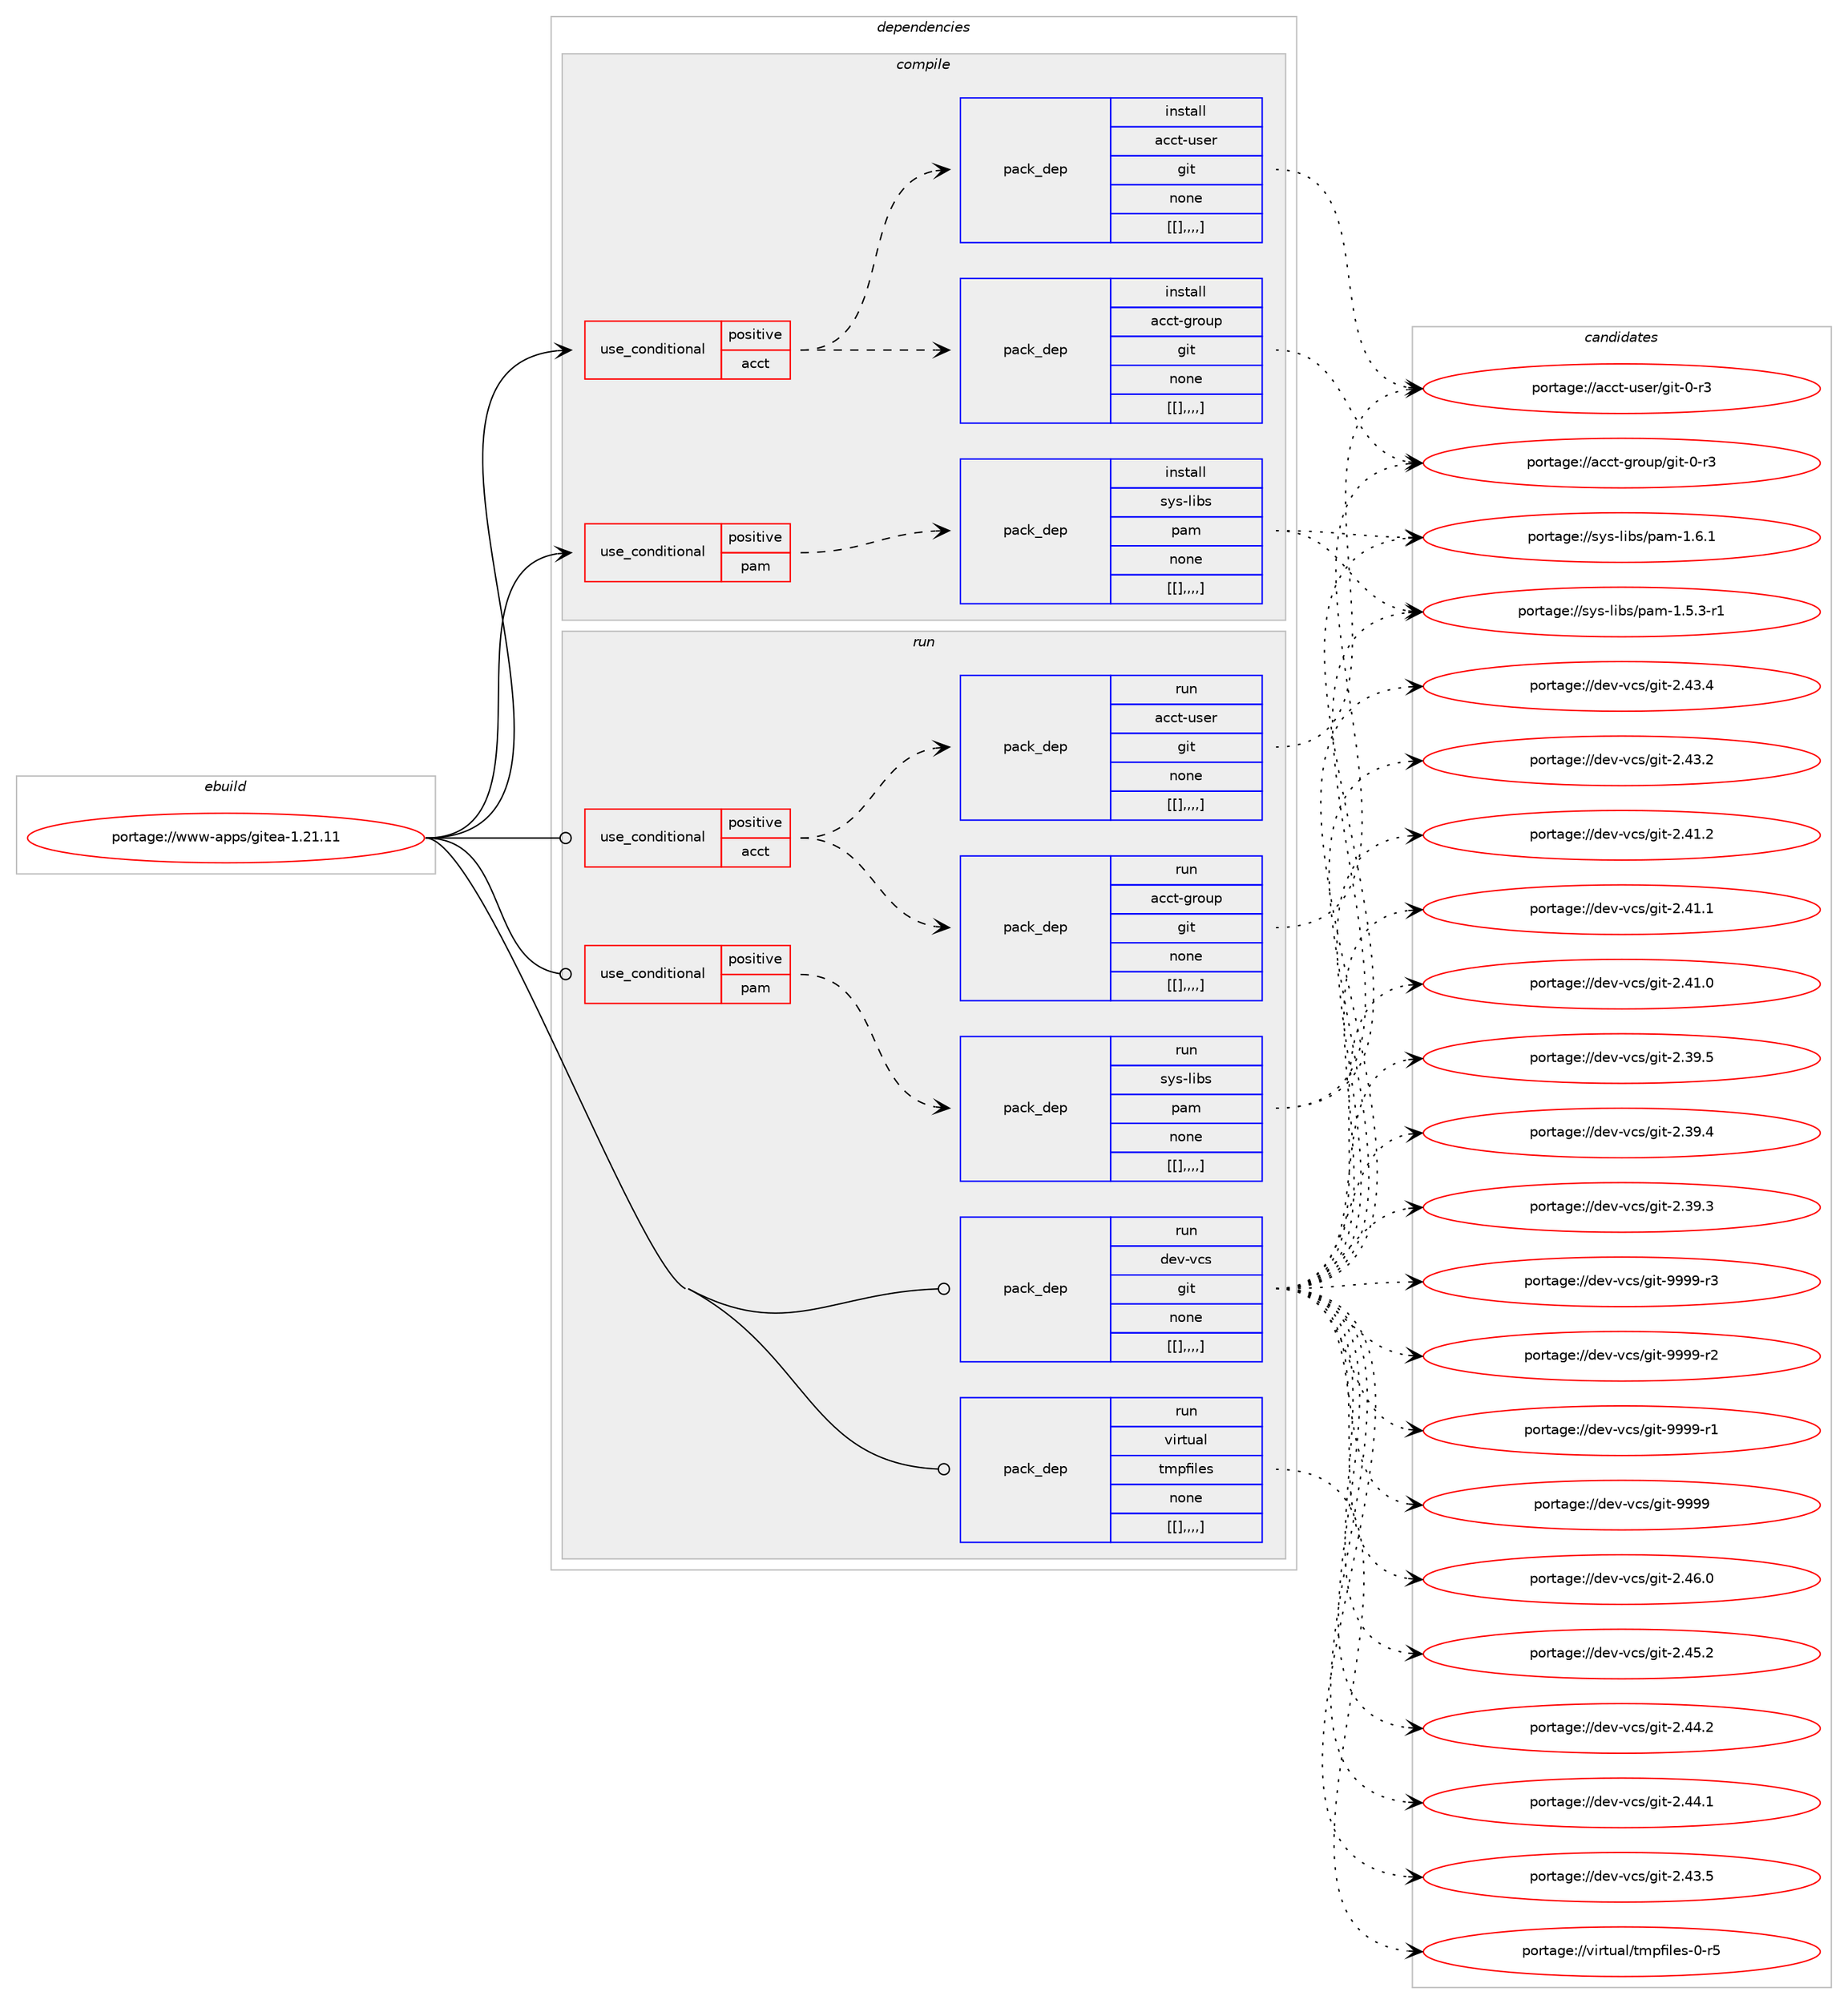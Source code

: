 digraph prolog {

# *************
# Graph options
# *************

newrank=true;
concentrate=true;
compound=true;
graph [rankdir=LR,fontname=Helvetica,fontsize=10,ranksep=1.5];#, ranksep=2.5, nodesep=0.2];
edge  [arrowhead=vee];
node  [fontname=Helvetica,fontsize=10];

# **********
# The ebuild
# **********

subgraph cluster_leftcol {
color=gray;
label=<<i>ebuild</i>>;
id [label="portage://www-apps/gitea-1.21.11", color=red, width=4, href="../www-apps/gitea-1.21.11.svg"];
}

# ****************
# The dependencies
# ****************

subgraph cluster_midcol {
color=gray;
label=<<i>dependencies</i>>;
subgraph cluster_compile {
fillcolor="#eeeeee";
style=filled;
label=<<i>compile</i>>;
subgraph cond123639 {
dependency464637 [label=<<TABLE BORDER="0" CELLBORDER="1" CELLSPACING="0" CELLPADDING="4"><TR><TD ROWSPAN="3" CELLPADDING="10">use_conditional</TD></TR><TR><TD>positive</TD></TR><TR><TD>acct</TD></TR></TABLE>>, shape=none, color=red];
subgraph pack337609 {
dependency464638 [label=<<TABLE BORDER="0" CELLBORDER="1" CELLSPACING="0" CELLPADDING="4" WIDTH="220"><TR><TD ROWSPAN="6" CELLPADDING="30">pack_dep</TD></TR><TR><TD WIDTH="110">install</TD></TR><TR><TD>acct-group</TD></TR><TR><TD>git</TD></TR><TR><TD>none</TD></TR><TR><TD>[[],,,,]</TD></TR></TABLE>>, shape=none, color=blue];
}
dependency464637:e -> dependency464638:w [weight=20,style="dashed",arrowhead="vee"];
subgraph pack337610 {
dependency464639 [label=<<TABLE BORDER="0" CELLBORDER="1" CELLSPACING="0" CELLPADDING="4" WIDTH="220"><TR><TD ROWSPAN="6" CELLPADDING="30">pack_dep</TD></TR><TR><TD WIDTH="110">install</TD></TR><TR><TD>acct-user</TD></TR><TR><TD>git</TD></TR><TR><TD>none</TD></TR><TR><TD>[[],,,,]</TD></TR></TABLE>>, shape=none, color=blue];
}
dependency464637:e -> dependency464639:w [weight=20,style="dashed",arrowhead="vee"];
}
id:e -> dependency464637:w [weight=20,style="solid",arrowhead="vee"];
subgraph cond123640 {
dependency464640 [label=<<TABLE BORDER="0" CELLBORDER="1" CELLSPACING="0" CELLPADDING="4"><TR><TD ROWSPAN="3" CELLPADDING="10">use_conditional</TD></TR><TR><TD>positive</TD></TR><TR><TD>pam</TD></TR></TABLE>>, shape=none, color=red];
subgraph pack337611 {
dependency464641 [label=<<TABLE BORDER="0" CELLBORDER="1" CELLSPACING="0" CELLPADDING="4" WIDTH="220"><TR><TD ROWSPAN="6" CELLPADDING="30">pack_dep</TD></TR><TR><TD WIDTH="110">install</TD></TR><TR><TD>sys-libs</TD></TR><TR><TD>pam</TD></TR><TR><TD>none</TD></TR><TR><TD>[[],,,,]</TD></TR></TABLE>>, shape=none, color=blue];
}
dependency464640:e -> dependency464641:w [weight=20,style="dashed",arrowhead="vee"];
}
id:e -> dependency464640:w [weight=20,style="solid",arrowhead="vee"];
}
subgraph cluster_compileandrun {
fillcolor="#eeeeee";
style=filled;
label=<<i>compile and run</i>>;
}
subgraph cluster_run {
fillcolor="#eeeeee";
style=filled;
label=<<i>run</i>>;
subgraph cond123641 {
dependency464642 [label=<<TABLE BORDER="0" CELLBORDER="1" CELLSPACING="0" CELLPADDING="4"><TR><TD ROWSPAN="3" CELLPADDING="10">use_conditional</TD></TR><TR><TD>positive</TD></TR><TR><TD>acct</TD></TR></TABLE>>, shape=none, color=red];
subgraph pack337612 {
dependency464643 [label=<<TABLE BORDER="0" CELLBORDER="1" CELLSPACING="0" CELLPADDING="4" WIDTH="220"><TR><TD ROWSPAN="6" CELLPADDING="30">pack_dep</TD></TR><TR><TD WIDTH="110">run</TD></TR><TR><TD>acct-group</TD></TR><TR><TD>git</TD></TR><TR><TD>none</TD></TR><TR><TD>[[],,,,]</TD></TR></TABLE>>, shape=none, color=blue];
}
dependency464642:e -> dependency464643:w [weight=20,style="dashed",arrowhead="vee"];
subgraph pack337613 {
dependency464644 [label=<<TABLE BORDER="0" CELLBORDER="1" CELLSPACING="0" CELLPADDING="4" WIDTH="220"><TR><TD ROWSPAN="6" CELLPADDING="30">pack_dep</TD></TR><TR><TD WIDTH="110">run</TD></TR><TR><TD>acct-user</TD></TR><TR><TD>git</TD></TR><TR><TD>none</TD></TR><TR><TD>[[],,,,]</TD></TR></TABLE>>, shape=none, color=blue];
}
dependency464642:e -> dependency464644:w [weight=20,style="dashed",arrowhead="vee"];
}
id:e -> dependency464642:w [weight=20,style="solid",arrowhead="odot"];
subgraph cond123642 {
dependency464645 [label=<<TABLE BORDER="0" CELLBORDER="1" CELLSPACING="0" CELLPADDING="4"><TR><TD ROWSPAN="3" CELLPADDING="10">use_conditional</TD></TR><TR><TD>positive</TD></TR><TR><TD>pam</TD></TR></TABLE>>, shape=none, color=red];
subgraph pack337614 {
dependency464646 [label=<<TABLE BORDER="0" CELLBORDER="1" CELLSPACING="0" CELLPADDING="4" WIDTH="220"><TR><TD ROWSPAN="6" CELLPADDING="30">pack_dep</TD></TR><TR><TD WIDTH="110">run</TD></TR><TR><TD>sys-libs</TD></TR><TR><TD>pam</TD></TR><TR><TD>none</TD></TR><TR><TD>[[],,,,]</TD></TR></TABLE>>, shape=none, color=blue];
}
dependency464645:e -> dependency464646:w [weight=20,style="dashed",arrowhead="vee"];
}
id:e -> dependency464645:w [weight=20,style="solid",arrowhead="odot"];
subgraph pack337615 {
dependency464647 [label=<<TABLE BORDER="0" CELLBORDER="1" CELLSPACING="0" CELLPADDING="4" WIDTH="220"><TR><TD ROWSPAN="6" CELLPADDING="30">pack_dep</TD></TR><TR><TD WIDTH="110">run</TD></TR><TR><TD>dev-vcs</TD></TR><TR><TD>git</TD></TR><TR><TD>none</TD></TR><TR><TD>[[],,,,]</TD></TR></TABLE>>, shape=none, color=blue];
}
id:e -> dependency464647:w [weight=20,style="solid",arrowhead="odot"];
subgraph pack337616 {
dependency464648 [label=<<TABLE BORDER="0" CELLBORDER="1" CELLSPACING="0" CELLPADDING="4" WIDTH="220"><TR><TD ROWSPAN="6" CELLPADDING="30">pack_dep</TD></TR><TR><TD WIDTH="110">run</TD></TR><TR><TD>virtual</TD></TR><TR><TD>tmpfiles</TD></TR><TR><TD>none</TD></TR><TR><TD>[[],,,,]</TD></TR></TABLE>>, shape=none, color=blue];
}
id:e -> dependency464648:w [weight=20,style="solid",arrowhead="odot"];
}
}

# **************
# The candidates
# **************

subgraph cluster_choices {
rank=same;
color=gray;
label=<<i>candidates</i>>;

subgraph choice337609 {
color=black;
nodesep=1;
choice979999116451031141111171124710310511645484511451 [label="portage://acct-group/git-0-r3", color=red, width=4,href="../acct-group/git-0-r3.svg"];
dependency464638:e -> choice979999116451031141111171124710310511645484511451:w [style=dotted,weight="100"];
}
subgraph choice337610 {
color=black;
nodesep=1;
choice979999116451171151011144710310511645484511451 [label="portage://acct-user/git-0-r3", color=red, width=4,href="../acct-user/git-0-r3.svg"];
dependency464639:e -> choice979999116451171151011144710310511645484511451:w [style=dotted,weight="100"];
}
subgraph choice337611 {
color=black;
nodesep=1;
choice11512111545108105981154711297109454946544649 [label="portage://sys-libs/pam-1.6.1", color=red, width=4,href="../sys-libs/pam-1.6.1.svg"];
choice115121115451081059811547112971094549465346514511449 [label="portage://sys-libs/pam-1.5.3-r1", color=red, width=4,href="../sys-libs/pam-1.5.3-r1.svg"];
dependency464641:e -> choice11512111545108105981154711297109454946544649:w [style=dotted,weight="100"];
dependency464641:e -> choice115121115451081059811547112971094549465346514511449:w [style=dotted,weight="100"];
}
subgraph choice337612 {
color=black;
nodesep=1;
choice979999116451031141111171124710310511645484511451 [label="portage://acct-group/git-0-r3", color=red, width=4,href="../acct-group/git-0-r3.svg"];
dependency464643:e -> choice979999116451031141111171124710310511645484511451:w [style=dotted,weight="100"];
}
subgraph choice337613 {
color=black;
nodesep=1;
choice979999116451171151011144710310511645484511451 [label="portage://acct-user/git-0-r3", color=red, width=4,href="../acct-user/git-0-r3.svg"];
dependency464644:e -> choice979999116451171151011144710310511645484511451:w [style=dotted,weight="100"];
}
subgraph choice337614 {
color=black;
nodesep=1;
choice11512111545108105981154711297109454946544649 [label="portage://sys-libs/pam-1.6.1", color=red, width=4,href="../sys-libs/pam-1.6.1.svg"];
choice115121115451081059811547112971094549465346514511449 [label="portage://sys-libs/pam-1.5.3-r1", color=red, width=4,href="../sys-libs/pam-1.5.3-r1.svg"];
dependency464646:e -> choice11512111545108105981154711297109454946544649:w [style=dotted,weight="100"];
dependency464646:e -> choice115121115451081059811547112971094549465346514511449:w [style=dotted,weight="100"];
}
subgraph choice337615 {
color=black;
nodesep=1;
choice10010111845118991154710310511645575757574511451 [label="portage://dev-vcs/git-9999-r3", color=red, width=4,href="../dev-vcs/git-9999-r3.svg"];
choice10010111845118991154710310511645575757574511450 [label="portage://dev-vcs/git-9999-r2", color=red, width=4,href="../dev-vcs/git-9999-r2.svg"];
choice10010111845118991154710310511645575757574511449 [label="portage://dev-vcs/git-9999-r1", color=red, width=4,href="../dev-vcs/git-9999-r1.svg"];
choice1001011184511899115471031051164557575757 [label="portage://dev-vcs/git-9999", color=red, width=4,href="../dev-vcs/git-9999.svg"];
choice10010111845118991154710310511645504652544648 [label="portage://dev-vcs/git-2.46.0", color=red, width=4,href="../dev-vcs/git-2.46.0.svg"];
choice10010111845118991154710310511645504652534650 [label="portage://dev-vcs/git-2.45.2", color=red, width=4,href="../dev-vcs/git-2.45.2.svg"];
choice10010111845118991154710310511645504652524650 [label="portage://dev-vcs/git-2.44.2", color=red, width=4,href="../dev-vcs/git-2.44.2.svg"];
choice10010111845118991154710310511645504652524649 [label="portage://dev-vcs/git-2.44.1", color=red, width=4,href="../dev-vcs/git-2.44.1.svg"];
choice10010111845118991154710310511645504652514653 [label="portage://dev-vcs/git-2.43.5", color=red, width=4,href="../dev-vcs/git-2.43.5.svg"];
choice10010111845118991154710310511645504652514652 [label="portage://dev-vcs/git-2.43.4", color=red, width=4,href="../dev-vcs/git-2.43.4.svg"];
choice10010111845118991154710310511645504652514650 [label="portage://dev-vcs/git-2.43.2", color=red, width=4,href="../dev-vcs/git-2.43.2.svg"];
choice10010111845118991154710310511645504652494650 [label="portage://dev-vcs/git-2.41.2", color=red, width=4,href="../dev-vcs/git-2.41.2.svg"];
choice10010111845118991154710310511645504652494649 [label="portage://dev-vcs/git-2.41.1", color=red, width=4,href="../dev-vcs/git-2.41.1.svg"];
choice10010111845118991154710310511645504652494648 [label="portage://dev-vcs/git-2.41.0", color=red, width=4,href="../dev-vcs/git-2.41.0.svg"];
choice10010111845118991154710310511645504651574653 [label="portage://dev-vcs/git-2.39.5", color=red, width=4,href="../dev-vcs/git-2.39.5.svg"];
choice10010111845118991154710310511645504651574652 [label="portage://dev-vcs/git-2.39.4", color=red, width=4,href="../dev-vcs/git-2.39.4.svg"];
choice10010111845118991154710310511645504651574651 [label="portage://dev-vcs/git-2.39.3", color=red, width=4,href="../dev-vcs/git-2.39.3.svg"];
dependency464647:e -> choice10010111845118991154710310511645575757574511451:w [style=dotted,weight="100"];
dependency464647:e -> choice10010111845118991154710310511645575757574511450:w [style=dotted,weight="100"];
dependency464647:e -> choice10010111845118991154710310511645575757574511449:w [style=dotted,weight="100"];
dependency464647:e -> choice1001011184511899115471031051164557575757:w [style=dotted,weight="100"];
dependency464647:e -> choice10010111845118991154710310511645504652544648:w [style=dotted,weight="100"];
dependency464647:e -> choice10010111845118991154710310511645504652534650:w [style=dotted,weight="100"];
dependency464647:e -> choice10010111845118991154710310511645504652524650:w [style=dotted,weight="100"];
dependency464647:e -> choice10010111845118991154710310511645504652524649:w [style=dotted,weight="100"];
dependency464647:e -> choice10010111845118991154710310511645504652514653:w [style=dotted,weight="100"];
dependency464647:e -> choice10010111845118991154710310511645504652514652:w [style=dotted,weight="100"];
dependency464647:e -> choice10010111845118991154710310511645504652514650:w [style=dotted,weight="100"];
dependency464647:e -> choice10010111845118991154710310511645504652494650:w [style=dotted,weight="100"];
dependency464647:e -> choice10010111845118991154710310511645504652494649:w [style=dotted,weight="100"];
dependency464647:e -> choice10010111845118991154710310511645504652494648:w [style=dotted,weight="100"];
dependency464647:e -> choice10010111845118991154710310511645504651574653:w [style=dotted,weight="100"];
dependency464647:e -> choice10010111845118991154710310511645504651574652:w [style=dotted,weight="100"];
dependency464647:e -> choice10010111845118991154710310511645504651574651:w [style=dotted,weight="100"];
}
subgraph choice337616 {
color=black;
nodesep=1;
choice118105114116117971084711610911210210510810111545484511453 [label="portage://virtual/tmpfiles-0-r5", color=red, width=4,href="../virtual/tmpfiles-0-r5.svg"];
dependency464648:e -> choice118105114116117971084711610911210210510810111545484511453:w [style=dotted,weight="100"];
}
}

}
